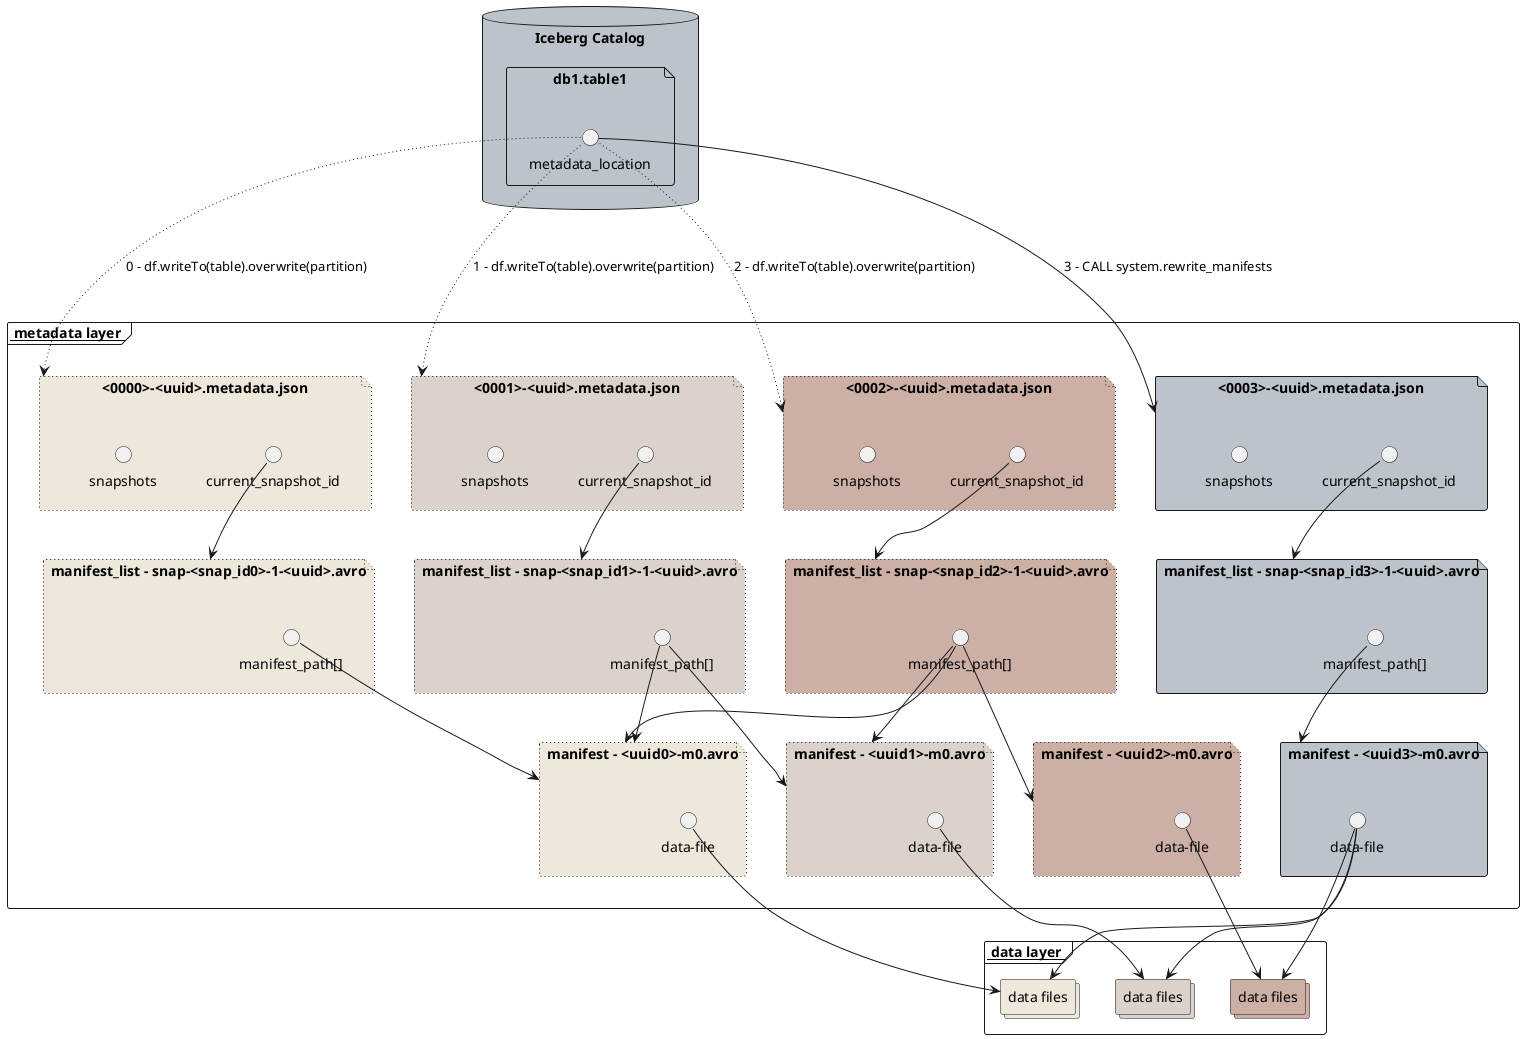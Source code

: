 @startuml
'!theme sketchy-outline
'!theme toy

!$COLOR0 = "#EDE7DC"
!$COLOR1 = "#DCD2CC"
!$COLOR2 = "#CCAFA5"
!$COLOR3 = "#BDC3CB"

/'
!$COLOR0 = "#E5F9DB"
!$COLOR1 = "#A0D8B3"
!$COLOR2 = "#A2A378"
!$COLOR3 = "#83764F"
'/

top to bottom direction

skinparam frame {
  borderColor Transparent
  'fontColor Transparent
}
skinparam database {
  borderColor Black
}
'skinparam linetype ortho

database catalog as "Iceberg Catalog" $COLOR3 {
	file table as "db1.table1" {
		circle metadata_location
	}
}

frame metadata as "__ metadata layer __" {
	file metadata0 as "<0000>-<uuid>.metadata.json" $COLOR0;line.dotted {
		circle metadata0_current_snapshot_id as "current_snapshot_id"
		circle metadata0_snapshots as "snapshots"
	}
	file s0 as "manifest_list - snap-<snap_id0>-1-<uuid>.avro" $COLOR0;line.dotted {
		circle s0_i as "manifest_path[]"
	}

	file metadata1 as "<0001>-<uuid>.metadata.json" $COLOR1;line.dotted {
		circle metadata1_current_snapshot_id as "current_snapshot_id"
		circle metadata1_snapshots as "snapshots"
	}
	file s1 as "manifest_list - snap-<snap_id1>-1-<uuid>.avro" $COLOR1;line.dotted {
		circle s1_i as "manifest_path[]"
	}

	file metadata2 as "<0002>-<uuid>.metadata.json" $COLOR2;line.dotted {
		circle metadata2_current_snapshot_id as "current_snapshot_id"
		circle metadata2_snapshots as "snapshots"
	}
	file s2 as "manifest_list - snap-<snap_id2>-1-<uuid>.avro" $COLOR2;line.dotted {
		circle s2_i as "manifest_path[]"
	}

	file metadata3 as "<0003>-<uuid>.metadata.json" $COLOR3 {
		circle metadata3_current_snapshot_id as "current_snapshot_id"
		circle metadata3_snapshots as "snapshots"
	}
	file s3 as "manifest_list - snap-<snap_id3>-1-<uuid>.avro" $COLOR3 {
		circle s3_i as "manifest_path[]"
	}

	file manifest0 as "manifest - <uuid0>-m0.avro" $COLOR0;line.dotted {
		circle df0_i as "data-file"
	}
	file manifest1 as "manifest - <uuid1>-m0.avro" $COLOR1;line.dotted {
		circle df1_i as "data-file"
	}
	file manifest2 as "manifest - <uuid2>-m0.avro" $COLOR2;line.dotted {
		circle df2_i as "data-file"
	}
	file manifest3 as "manifest - <uuid3>-m0.avro" $COLOR3 {
		circle df3_i as "data-file"
	}
}

frame data as "__ data layer __" {
	collections files0 $COLOR0 [
		data files
	]
 	collections files1 $COLOR1 [
		data files
	]
	collections files2 $COLOR2 [
		data files
	]
}

metadata_location -[dotted]--> metadata0 : 0 - df.writeTo(table).overwrite(partition)
metadata_location -[dotted]--> metadata1 : 1 - df.writeTo(table).overwrite(partition)
metadata_location -[dotted]--> metadata2 : 2 - df.writeTo(table).overwrite(partition)
metadata_location --> metadata3 : 3 - CALL system.rewrite_manifests

/'
note top of metadata0
  df.writeTo(table).overwrite(partition) => operation:overwrite
endnote
note top of metadata1
  df.writeTo(table).overwrite(partition) => operation:overwrite
endnote
note top of metadata2
  df.writeTo(table).overwrite(partition) => operation:overwrite
endnote
note right of metadata3
  CALL system.rewrite_manifests => operation:replace
endnote
'/

metadata0 -[hidden]r-> metadata1
metadata1 -[hidden]r-> metadata2

metadata0_current_snapshot_id --> s0
metadata1_current_snapshot_id --> s1
metadata2_current_snapshot_id --> s2
metadata3_current_snapshot_id --> s3

/'
metadata3_snapshots --> s0
metadata3_snapshots --> s1
metadata3_snapshots --> s2
metadata3_snapshots --> s3
'/

s0_i --> manifest0
s1_i --> manifest0
s1_i --> manifest1

s2_i --> manifest0
s2_i --> manifest1
s2_i --> manifest2

s3_i --> manifest3

df0_i --> files0
df1_i --> files1
df2_i --> files2

df3_i --> files0
df3_i --> files1
df3_i --> files2

@enduml
